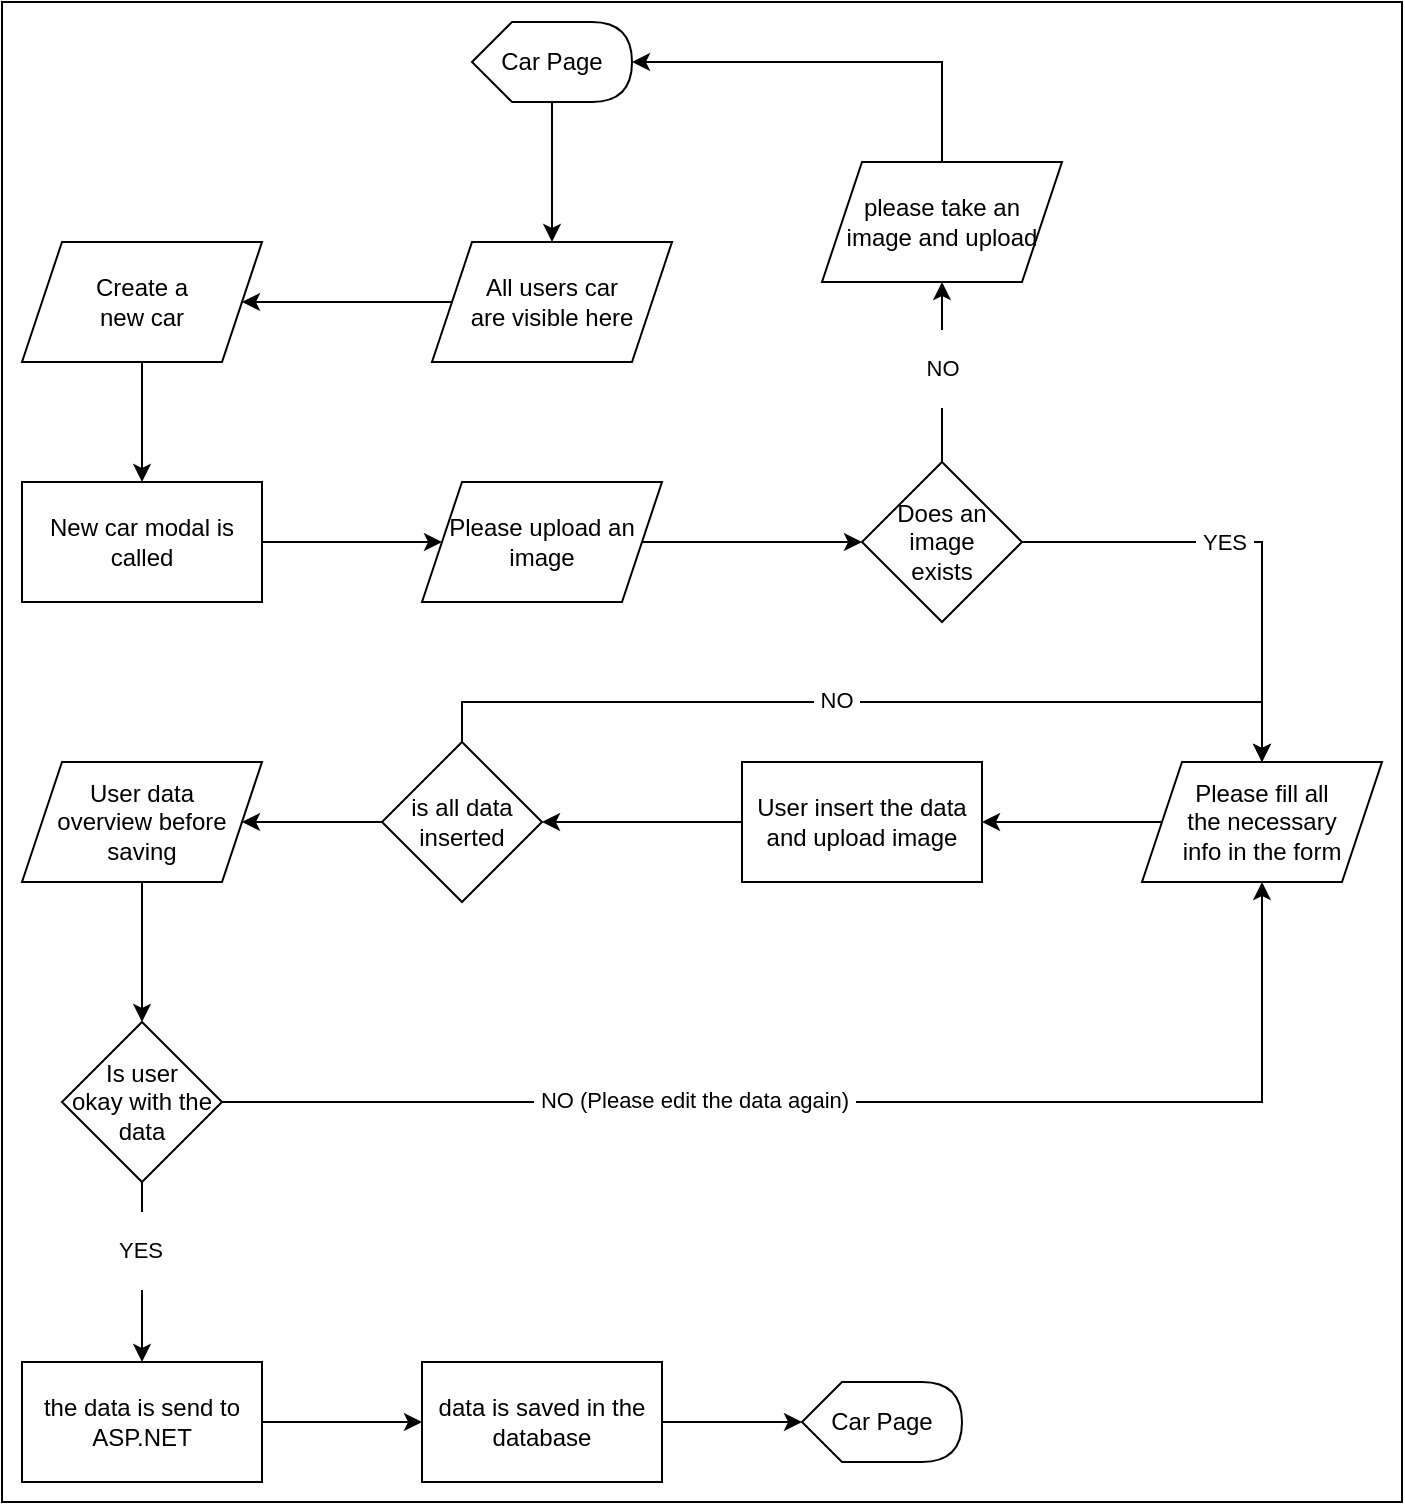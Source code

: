 <mxfile version="24.8.6">
  <diagram name="Page-1" id="VJKdhT3GkgHmaoiE7tLI">
    <mxGraphModel dx="1434" dy="892" grid="1" gridSize="10" guides="1" tooltips="1" connect="1" arrows="1" fold="1" page="1" pageScale="1" pageWidth="850" pageHeight="1100" math="0" shadow="0">
      <root>
        <mxCell id="0" />
        <mxCell id="1" parent="0" />
        <mxCell id="q6jqDNgfvdHD5BArhffq-1" value="" style="rounded=0;whiteSpace=wrap;html=1;" vertex="1" parent="1">
          <mxGeometry x="150" y="30" width="700" height="750" as="geometry" />
        </mxCell>
        <mxCell id="2Y8yMuaS6z8yS2GdczO5-5" value="" style="edgeStyle=orthogonalEdgeStyle;rounded=0;orthogonalLoop=1;jettySize=auto;html=1;" parent="1" source="2Y8yMuaS6z8yS2GdczO5-3" target="2Y8yMuaS6z8yS2GdczO5-4" edge="1">
          <mxGeometry relative="1" as="geometry" />
        </mxCell>
        <mxCell id="2Y8yMuaS6z8yS2GdczO5-3" value="Car Page" style="shape=display;whiteSpace=wrap;html=1;" parent="1" vertex="1">
          <mxGeometry x="385" y="40" width="80" height="40" as="geometry" />
        </mxCell>
        <mxCell id="2Y8yMuaS6z8yS2GdczO5-7" value="" style="edgeStyle=orthogonalEdgeStyle;rounded=0;orthogonalLoop=1;jettySize=auto;html=1;" parent="1" source="2Y8yMuaS6z8yS2GdczO5-4" target="2Y8yMuaS6z8yS2GdczO5-6" edge="1">
          <mxGeometry relative="1" as="geometry" />
        </mxCell>
        <mxCell id="2Y8yMuaS6z8yS2GdczO5-4" value="All users car&lt;br&gt;are visible here" style="shape=parallelogram;perimeter=parallelogramPerimeter;whiteSpace=wrap;html=1;fixedSize=1;" parent="1" vertex="1">
          <mxGeometry x="365" y="150" width="120" height="60" as="geometry" />
        </mxCell>
        <mxCell id="2Y8yMuaS6z8yS2GdczO5-9" value="" style="edgeStyle=orthogonalEdgeStyle;rounded=0;orthogonalLoop=1;jettySize=auto;html=1;" parent="1" source="2Y8yMuaS6z8yS2GdczO5-6" target="2Y8yMuaS6z8yS2GdczO5-8" edge="1">
          <mxGeometry relative="1" as="geometry" />
        </mxCell>
        <mxCell id="2Y8yMuaS6z8yS2GdczO5-6" value="Create a &lt;br&gt;new car" style="shape=parallelogram;perimeter=parallelogramPerimeter;whiteSpace=wrap;html=1;fixedSize=1;" parent="1" vertex="1">
          <mxGeometry x="160" y="150" width="120" height="60" as="geometry" />
        </mxCell>
        <mxCell id="2Y8yMuaS6z8yS2GdczO5-11" value="" style="edgeStyle=orthogonalEdgeStyle;rounded=0;orthogonalLoop=1;jettySize=auto;html=1;" parent="1" source="2Y8yMuaS6z8yS2GdczO5-8" target="2Y8yMuaS6z8yS2GdczO5-10" edge="1">
          <mxGeometry relative="1" as="geometry" />
        </mxCell>
        <mxCell id="2Y8yMuaS6z8yS2GdczO5-8" value="New car modal is called" style="whiteSpace=wrap;html=1;" parent="1" vertex="1">
          <mxGeometry x="160" y="270" width="120" height="60" as="geometry" />
        </mxCell>
        <mxCell id="2Y8yMuaS6z8yS2GdczO5-13" value="" style="edgeStyle=orthogonalEdgeStyle;rounded=0;orthogonalLoop=1;jettySize=auto;html=1;" parent="1" source="2Y8yMuaS6z8yS2GdczO5-10" target="2Y8yMuaS6z8yS2GdczO5-12" edge="1">
          <mxGeometry relative="1" as="geometry" />
        </mxCell>
        <mxCell id="2Y8yMuaS6z8yS2GdczO5-10" value="Please upload an image" style="shape=parallelogram;perimeter=parallelogramPerimeter;whiteSpace=wrap;html=1;fixedSize=1;" parent="1" vertex="1">
          <mxGeometry x="360" y="270" width="120" height="60" as="geometry" />
        </mxCell>
        <mxCell id="2Y8yMuaS6z8yS2GdczO5-15" value="" style="edgeStyle=orthogonalEdgeStyle;rounded=0;orthogonalLoop=1;jettySize=auto;html=1;" parent="1" source="2Y8yMuaS6z8yS2GdczO5-12" target="2Y8yMuaS6z8yS2GdczO5-14" edge="1">
          <mxGeometry relative="1" as="geometry" />
        </mxCell>
        <mxCell id="2Y8yMuaS6z8yS2GdczO5-18" value="&lt;br&gt;&lt;div&gt;NO&lt;/div&gt;&lt;div&gt;&lt;br&gt;&lt;/div&gt;" style="edgeLabel;html=1;align=center;verticalAlign=middle;resizable=0;points=[];" parent="2Y8yMuaS6z8yS2GdczO5-15" vertex="1" connectable="0">
          <mxGeometry x="0.044" y="-1" relative="1" as="geometry">
            <mxPoint x="-1" as="offset" />
          </mxGeometry>
        </mxCell>
        <mxCell id="2Y8yMuaS6z8yS2GdczO5-22" value="" style="edgeStyle=orthogonalEdgeStyle;rounded=0;orthogonalLoop=1;jettySize=auto;html=1;entryX=0.5;entryY=0;entryDx=0;entryDy=0;" parent="1" source="2Y8yMuaS6z8yS2GdczO5-12" target="2Y8yMuaS6z8yS2GdczO5-23" edge="1">
          <mxGeometry relative="1" as="geometry">
            <mxPoint x="720" y="300" as="targetPoint" />
          </mxGeometry>
        </mxCell>
        <mxCell id="2Y8yMuaS6z8yS2GdczO5-27" value="&amp;nbsp;YES&amp;nbsp;" style="edgeLabel;html=1;align=center;verticalAlign=middle;resizable=0;points=[];" parent="2Y8yMuaS6z8yS2GdczO5-22" vertex="1" connectable="0">
          <mxGeometry x="-0.167" relative="1" as="geometry">
            <mxPoint x="5" as="offset" />
          </mxGeometry>
        </mxCell>
        <mxCell id="2Y8yMuaS6z8yS2GdczO5-12" value="Does an image &lt;br&gt;exists" style="rhombus;whiteSpace=wrap;html=1;" parent="1" vertex="1">
          <mxGeometry x="580" y="260" width="80" height="80" as="geometry" />
        </mxCell>
        <mxCell id="2Y8yMuaS6z8yS2GdczO5-14" value="please take an &lt;br&gt;image and upload" style="shape=parallelogram;perimeter=parallelogramPerimeter;whiteSpace=wrap;html=1;fixedSize=1;" parent="1" vertex="1">
          <mxGeometry x="560" y="110" width="120" height="60" as="geometry" />
        </mxCell>
        <mxCell id="2Y8yMuaS6z8yS2GdczO5-16" style="edgeStyle=orthogonalEdgeStyle;rounded=0;orthogonalLoop=1;jettySize=auto;html=1;entryX=1;entryY=0.5;entryDx=0;entryDy=0;entryPerimeter=0;" parent="1" source="2Y8yMuaS6z8yS2GdczO5-14" target="2Y8yMuaS6z8yS2GdczO5-3" edge="1">
          <mxGeometry relative="1" as="geometry">
            <Array as="points">
              <mxPoint x="620" y="60" />
            </Array>
          </mxGeometry>
        </mxCell>
        <mxCell id="2Y8yMuaS6z8yS2GdczO5-26" value="" style="edgeStyle=orthogonalEdgeStyle;rounded=0;orthogonalLoop=1;jettySize=auto;html=1;" parent="1" source="2Y8yMuaS6z8yS2GdczO5-23" target="2Y8yMuaS6z8yS2GdczO5-25" edge="1">
          <mxGeometry relative="1" as="geometry" />
        </mxCell>
        <mxCell id="2Y8yMuaS6z8yS2GdczO5-23" value="Please fill all &lt;br&gt;the necessary &lt;br&gt;info in the form" style="shape=parallelogram;perimeter=parallelogramPerimeter;whiteSpace=wrap;html=1;fixedSize=1;" parent="1" vertex="1">
          <mxGeometry x="720" y="410" width="120" height="60" as="geometry" />
        </mxCell>
        <mxCell id="2Y8yMuaS6z8yS2GdczO5-29" value="" style="edgeStyle=orthogonalEdgeStyle;rounded=0;orthogonalLoop=1;jettySize=auto;html=1;" parent="1" source="2Y8yMuaS6z8yS2GdczO5-25" target="2Y8yMuaS6z8yS2GdczO5-28" edge="1">
          <mxGeometry relative="1" as="geometry" />
        </mxCell>
        <mxCell id="2Y8yMuaS6z8yS2GdczO5-25" value="User insert the data and upload image" style="whiteSpace=wrap;html=1;" parent="1" vertex="1">
          <mxGeometry x="520" y="410" width="120" height="60" as="geometry" />
        </mxCell>
        <mxCell id="2Y8yMuaS6z8yS2GdczO5-30" style="edgeStyle=orthogonalEdgeStyle;rounded=0;orthogonalLoop=1;jettySize=auto;html=1;entryX=0.5;entryY=0;entryDx=0;entryDy=0;" parent="1" source="2Y8yMuaS6z8yS2GdczO5-28" target="2Y8yMuaS6z8yS2GdczO5-23" edge="1">
          <mxGeometry relative="1" as="geometry">
            <Array as="points">
              <mxPoint x="380" y="380" />
              <mxPoint x="780" y="380" />
            </Array>
          </mxGeometry>
        </mxCell>
        <mxCell id="2Y8yMuaS6z8yS2GdczO5-31" value="&amp;nbsp;NO&amp;nbsp;" style="edgeLabel;html=1;align=center;verticalAlign=middle;resizable=0;points=[];" parent="2Y8yMuaS6z8yS2GdczO5-30" vertex="1" connectable="0">
          <mxGeometry x="-0.08" y="1" relative="1" as="geometry">
            <mxPoint as="offset" />
          </mxGeometry>
        </mxCell>
        <mxCell id="2Y8yMuaS6z8yS2GdczO5-35" value="" style="edgeStyle=orthogonalEdgeStyle;rounded=0;orthogonalLoop=1;jettySize=auto;html=1;" parent="1" source="2Y8yMuaS6z8yS2GdczO5-28" target="2Y8yMuaS6z8yS2GdczO5-34" edge="1">
          <mxGeometry relative="1" as="geometry" />
        </mxCell>
        <mxCell id="2Y8yMuaS6z8yS2GdczO5-28" value="is all data inserted" style="rhombus;whiteSpace=wrap;html=1;" parent="1" vertex="1">
          <mxGeometry x="340" y="400" width="80" height="80" as="geometry" />
        </mxCell>
        <mxCell id="2Y8yMuaS6z8yS2GdczO5-37" value="" style="edgeStyle=orthogonalEdgeStyle;rounded=0;orthogonalLoop=1;jettySize=auto;html=1;" parent="1" source="2Y8yMuaS6z8yS2GdczO5-34" target="2Y8yMuaS6z8yS2GdczO5-36" edge="1">
          <mxGeometry relative="1" as="geometry" />
        </mxCell>
        <mxCell id="2Y8yMuaS6z8yS2GdczO5-34" value="User data &lt;br&gt;overview before saving" style="shape=parallelogram;perimeter=parallelogramPerimeter;whiteSpace=wrap;html=1;fixedSize=1;" parent="1" vertex="1">
          <mxGeometry x="160" y="410" width="120" height="60" as="geometry" />
        </mxCell>
        <mxCell id="2Y8yMuaS6z8yS2GdczO5-38" style="edgeStyle=orthogonalEdgeStyle;rounded=0;orthogonalLoop=1;jettySize=auto;html=1;entryX=0.5;entryY=1;entryDx=0;entryDy=0;" parent="1" source="2Y8yMuaS6z8yS2GdczO5-36" target="2Y8yMuaS6z8yS2GdczO5-23" edge="1">
          <mxGeometry relative="1" as="geometry" />
        </mxCell>
        <mxCell id="2Y8yMuaS6z8yS2GdczO5-39" value="&amp;nbsp;NO (Please edit the data again)&amp;nbsp;" style="edgeLabel;html=1;align=center;verticalAlign=middle;resizable=0;points=[];" parent="2Y8yMuaS6z8yS2GdczO5-38" vertex="1" connectable="0">
          <mxGeometry x="-0.251" y="1" relative="1" as="geometry">
            <mxPoint as="offset" />
          </mxGeometry>
        </mxCell>
        <mxCell id="2Y8yMuaS6z8yS2GdczO5-41" value="" style="edgeStyle=orthogonalEdgeStyle;rounded=0;orthogonalLoop=1;jettySize=auto;html=1;" parent="1" source="2Y8yMuaS6z8yS2GdczO5-36" target="2Y8yMuaS6z8yS2GdczO5-40" edge="1">
          <mxGeometry relative="1" as="geometry" />
        </mxCell>
        <mxCell id="2Y8yMuaS6z8yS2GdczO5-42" value="&lt;br&gt;&lt;div&gt;YES&lt;/div&gt;&lt;div&gt;&lt;br&gt;&lt;/div&gt;" style="edgeLabel;html=1;align=center;verticalAlign=middle;resizable=0;points=[];" parent="2Y8yMuaS6z8yS2GdczO5-41" vertex="1" connectable="0">
          <mxGeometry x="-0.244" y="-1" relative="1" as="geometry">
            <mxPoint as="offset" />
          </mxGeometry>
        </mxCell>
        <mxCell id="2Y8yMuaS6z8yS2GdczO5-36" value="Is user &lt;br&gt;okay with the data" style="rhombus;whiteSpace=wrap;html=1;" parent="1" vertex="1">
          <mxGeometry x="180" y="540" width="80" height="80" as="geometry" />
        </mxCell>
        <mxCell id="2Y8yMuaS6z8yS2GdczO5-44" value="" style="edgeStyle=orthogonalEdgeStyle;rounded=0;orthogonalLoop=1;jettySize=auto;html=1;" parent="1" source="2Y8yMuaS6z8yS2GdczO5-40" target="2Y8yMuaS6z8yS2GdczO5-43" edge="1">
          <mxGeometry relative="1" as="geometry" />
        </mxCell>
        <mxCell id="2Y8yMuaS6z8yS2GdczO5-40" value="the data is send to ASP.NET" style="whiteSpace=wrap;html=1;" parent="1" vertex="1">
          <mxGeometry x="160" y="710" width="120" height="60" as="geometry" />
        </mxCell>
        <mxCell id="2Y8yMuaS6z8yS2GdczO5-46" value="" style="edgeStyle=orthogonalEdgeStyle;rounded=0;orthogonalLoop=1;jettySize=auto;html=1;" parent="1" source="2Y8yMuaS6z8yS2GdczO5-43" target="2Y8yMuaS6z8yS2GdczO5-45" edge="1">
          <mxGeometry relative="1" as="geometry" />
        </mxCell>
        <mxCell id="2Y8yMuaS6z8yS2GdczO5-43" value="data is saved in the database" style="whiteSpace=wrap;html=1;" parent="1" vertex="1">
          <mxGeometry x="360" y="710" width="120" height="60" as="geometry" />
        </mxCell>
        <mxCell id="2Y8yMuaS6z8yS2GdczO5-45" value="Car Page" style="shape=display;whiteSpace=wrap;html=1;" parent="1" vertex="1">
          <mxGeometry x="550" y="720" width="80" height="40" as="geometry" />
        </mxCell>
      </root>
    </mxGraphModel>
  </diagram>
</mxfile>
